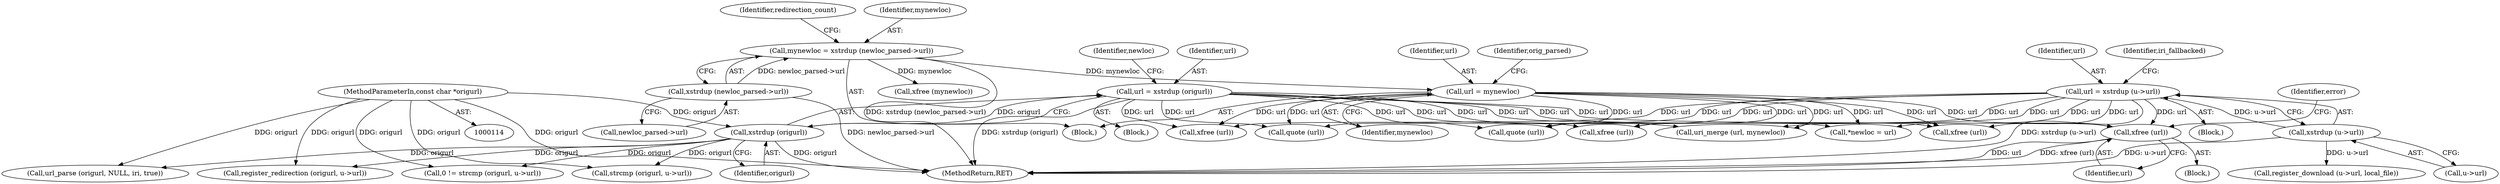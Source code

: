digraph "0_savannah_e996e322ffd42aaa051602da182d03178d0f13e1_0@API" {
"1000258" [label="(Call,xfree (url))"];
"1000591" [label="(Call,url = xstrdup (u->url))"];
"1000593" [label="(Call,xstrdup (u->url))"];
"1000525" [label="(Call,url = mynewloc)"];
"1000484" [label="(Call,mynewloc = xstrdup (newloc_parsed->url))"];
"1000486" [label="(Call,xstrdup (newloc_parsed->url))"];
"1000176" [label="(Call,url = xstrdup (origurl))"];
"1000178" [label="(Call,xstrdup (origurl))"];
"1000116" [label="(MethodParameterIn,const char *origurl)"];
"1000576" [label="(Call,url_parse (origurl, NULL, iri, true))"];
"1000516" [label="(Call,xfree (mynewloc))"];
"1000587" [label="(Call,quote (url))"];
"1000116" [label="(MethodParameterIn,const char *origurl)"];
"1000258" [label="(Call,xfree (url))"];
"1000591" [label="(Call,url = xstrdup (u->url))"];
"1000526" [label="(Identifier,url)"];
"1000621" [label="(Call,register_download (u->url, local_file))"];
"1000711" [label="(MethodReturn,RET)"];
"1000484" [label="(Call,mynewloc = xstrdup (newloc_parsed->url))"];
"1000177" [label="(Identifier,url)"];
"1000124" [label="(Block,)"];
"1000530" [label="(Identifier,orig_parsed)"];
"1000691" [label="(Call,xfree (url))"];
"1000594" [label="(Call,u->url)"];
"1000527" [label="(Identifier,mynewloc)"];
"1000411" [label="(Call,uri_merge (url, mynewloc))"];
"1000181" [label="(Identifier,newloc)"];
"1000259" [label="(Identifier,url)"];
"1000641" [label="(Call,register_redirection (origurl, u->url))"];
"1000592" [label="(Identifier,url)"];
"1000400" [label="(Block,)"];
"1000598" [label="(Identifier,iri_fallbacked)"];
"1000634" [label="(Call,0 != strcmp (origurl, u->url))"];
"1000493" [label="(Identifier,redirection_count)"];
"1000176" [label="(Call,url = xstrdup (origurl))"];
"1000486" [label="(Call,xstrdup (newloc_parsed->url))"];
"1000636" [label="(Call,strcmp (origurl, u->url))"];
"1000485" [label="(Identifier,mynewloc)"];
"1000487" [label="(Call,newloc_parsed->url)"];
"1000245" [label="(Block,)"];
"1000261" [label="(Identifier,error)"];
"1000686" [label="(Call,*newloc = url)"];
"1000293" [label="(Call,xfree (url))"];
"1000593" [label="(Call,xstrdup (u->url))"];
"1000701" [label="(Call,xfree (url))"];
"1000178" [label="(Call,xstrdup (origurl))"];
"1000179" [label="(Identifier,origurl)"];
"1000583" [label="(Block,)"];
"1000525" [label="(Call,url = mynewloc)"];
"1000605" [label="(Call,quote (url))"];
"1000258" -> "1000245"  [label="AST: "];
"1000258" -> "1000259"  [label="CFG: "];
"1000259" -> "1000258"  [label="AST: "];
"1000261" -> "1000258"  [label="CFG: "];
"1000258" -> "1000711"  [label="DDG: url"];
"1000258" -> "1000711"  [label="DDG: xfree (url)"];
"1000591" -> "1000258"  [label="DDG: url"];
"1000525" -> "1000258"  [label="DDG: url"];
"1000176" -> "1000258"  [label="DDG: url"];
"1000591" -> "1000583"  [label="AST: "];
"1000591" -> "1000593"  [label="CFG: "];
"1000592" -> "1000591"  [label="AST: "];
"1000593" -> "1000591"  [label="AST: "];
"1000598" -> "1000591"  [label="CFG: "];
"1000591" -> "1000711"  [label="DDG: xstrdup (u->url)"];
"1000591" -> "1000293"  [label="DDG: url"];
"1000591" -> "1000411"  [label="DDG: url"];
"1000591" -> "1000587"  [label="DDG: url"];
"1000593" -> "1000591"  [label="DDG: u->url"];
"1000591" -> "1000605"  [label="DDG: url"];
"1000591" -> "1000686"  [label="DDG: url"];
"1000591" -> "1000691"  [label="DDG: url"];
"1000591" -> "1000701"  [label="DDG: url"];
"1000593" -> "1000594"  [label="CFG: "];
"1000594" -> "1000593"  [label="AST: "];
"1000593" -> "1000711"  [label="DDG: u->url"];
"1000593" -> "1000621"  [label="DDG: u->url"];
"1000525" -> "1000400"  [label="AST: "];
"1000525" -> "1000527"  [label="CFG: "];
"1000526" -> "1000525"  [label="AST: "];
"1000527" -> "1000525"  [label="AST: "];
"1000530" -> "1000525"  [label="CFG: "];
"1000525" -> "1000293"  [label="DDG: url"];
"1000525" -> "1000411"  [label="DDG: url"];
"1000484" -> "1000525"  [label="DDG: mynewloc"];
"1000525" -> "1000587"  [label="DDG: url"];
"1000525" -> "1000605"  [label="DDG: url"];
"1000525" -> "1000686"  [label="DDG: url"];
"1000525" -> "1000691"  [label="DDG: url"];
"1000525" -> "1000701"  [label="DDG: url"];
"1000484" -> "1000400"  [label="AST: "];
"1000484" -> "1000486"  [label="CFG: "];
"1000485" -> "1000484"  [label="AST: "];
"1000486" -> "1000484"  [label="AST: "];
"1000493" -> "1000484"  [label="CFG: "];
"1000484" -> "1000711"  [label="DDG: xstrdup (newloc_parsed->url)"];
"1000486" -> "1000484"  [label="DDG: newloc_parsed->url"];
"1000484" -> "1000516"  [label="DDG: mynewloc"];
"1000486" -> "1000487"  [label="CFG: "];
"1000487" -> "1000486"  [label="AST: "];
"1000486" -> "1000711"  [label="DDG: newloc_parsed->url"];
"1000176" -> "1000124"  [label="AST: "];
"1000176" -> "1000178"  [label="CFG: "];
"1000177" -> "1000176"  [label="AST: "];
"1000178" -> "1000176"  [label="AST: "];
"1000181" -> "1000176"  [label="CFG: "];
"1000176" -> "1000711"  [label="DDG: xstrdup (origurl)"];
"1000178" -> "1000176"  [label="DDG: origurl"];
"1000176" -> "1000293"  [label="DDG: url"];
"1000176" -> "1000411"  [label="DDG: url"];
"1000176" -> "1000587"  [label="DDG: url"];
"1000176" -> "1000605"  [label="DDG: url"];
"1000176" -> "1000686"  [label="DDG: url"];
"1000176" -> "1000691"  [label="DDG: url"];
"1000176" -> "1000701"  [label="DDG: url"];
"1000178" -> "1000179"  [label="CFG: "];
"1000179" -> "1000178"  [label="AST: "];
"1000178" -> "1000711"  [label="DDG: origurl"];
"1000116" -> "1000178"  [label="DDG: origurl"];
"1000178" -> "1000576"  [label="DDG: origurl"];
"1000178" -> "1000634"  [label="DDG: origurl"];
"1000178" -> "1000636"  [label="DDG: origurl"];
"1000178" -> "1000641"  [label="DDG: origurl"];
"1000116" -> "1000114"  [label="AST: "];
"1000116" -> "1000711"  [label="DDG: origurl"];
"1000116" -> "1000576"  [label="DDG: origurl"];
"1000116" -> "1000634"  [label="DDG: origurl"];
"1000116" -> "1000636"  [label="DDG: origurl"];
"1000116" -> "1000641"  [label="DDG: origurl"];
}
